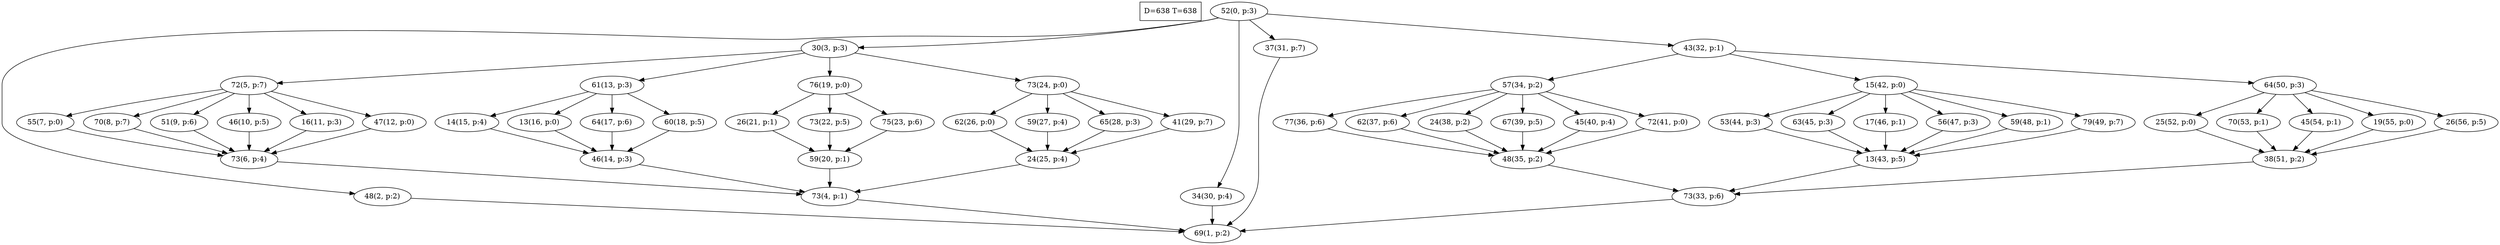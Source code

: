digraph Task {
i [shape=box, label="D=638 T=638"]; 
0 [label="52(0, p:3)"];
1 [label="69(1, p:2)"];
2 [label="48(2, p:2)"];
3 [label="30(3, p:3)"];
4 [label="73(4, p:1)"];
5 [label="72(5, p:7)"];
6 [label="73(6, p:4)"];
7 [label="55(7, p:0)"];
8 [label="70(8, p:7)"];
9 [label="51(9, p:6)"];
10 [label="46(10, p:5)"];
11 [label="16(11, p:3)"];
12 [label="47(12, p:0)"];
13 [label="61(13, p:3)"];
14 [label="46(14, p:3)"];
15 [label="14(15, p:4)"];
16 [label="13(16, p:0)"];
17 [label="64(17, p:6)"];
18 [label="60(18, p:5)"];
19 [label="76(19, p:0)"];
20 [label="59(20, p:1)"];
21 [label="26(21, p:1)"];
22 [label="73(22, p:5)"];
23 [label="75(23, p:6)"];
24 [label="73(24, p:0)"];
25 [label="24(25, p:4)"];
26 [label="62(26, p:0)"];
27 [label="59(27, p:4)"];
28 [label="65(28, p:3)"];
29 [label="41(29, p:7)"];
30 [label="34(30, p:4)"];
31 [label="37(31, p:7)"];
32 [label="43(32, p:1)"];
33 [label="73(33, p:6)"];
34 [label="57(34, p:2)"];
35 [label="48(35, p:2)"];
36 [label="77(36, p:6)"];
37 [label="62(37, p:6)"];
38 [label="24(38, p:2)"];
39 [label="67(39, p:5)"];
40 [label="45(40, p:4)"];
41 [label="72(41, p:0)"];
42 [label="15(42, p:0)"];
43 [label="13(43, p:5)"];
44 [label="53(44, p:3)"];
45 [label="63(45, p:3)"];
46 [label="17(46, p:1)"];
47 [label="56(47, p:3)"];
48 [label="59(48, p:1)"];
49 [label="79(49, p:7)"];
50 [label="64(50, p:3)"];
51 [label="38(51, p:2)"];
52 [label="25(52, p:0)"];
53 [label="70(53, p:1)"];
54 [label="45(54, p:1)"];
55 [label="19(55, p:0)"];
56 [label="26(56, p:5)"];
0 -> 2;
0 -> 3;
0 -> 30;
0 -> 31;
0 -> 32;
2 -> 1;
3 -> 5;
3 -> 13;
3 -> 19;
3 -> 24;
4 -> 1;
5 -> 7;
5 -> 8;
5 -> 9;
5 -> 10;
5 -> 11;
5 -> 12;
6 -> 4;
7 -> 6;
8 -> 6;
9 -> 6;
10 -> 6;
11 -> 6;
12 -> 6;
13 -> 15;
13 -> 16;
13 -> 17;
13 -> 18;
14 -> 4;
15 -> 14;
16 -> 14;
17 -> 14;
18 -> 14;
19 -> 21;
19 -> 22;
19 -> 23;
20 -> 4;
21 -> 20;
22 -> 20;
23 -> 20;
24 -> 26;
24 -> 27;
24 -> 28;
24 -> 29;
25 -> 4;
26 -> 25;
27 -> 25;
28 -> 25;
29 -> 25;
30 -> 1;
31 -> 1;
32 -> 34;
32 -> 42;
32 -> 50;
33 -> 1;
34 -> 36;
34 -> 37;
34 -> 38;
34 -> 39;
34 -> 40;
34 -> 41;
35 -> 33;
36 -> 35;
37 -> 35;
38 -> 35;
39 -> 35;
40 -> 35;
41 -> 35;
42 -> 44;
42 -> 45;
42 -> 46;
42 -> 47;
42 -> 48;
42 -> 49;
43 -> 33;
44 -> 43;
45 -> 43;
46 -> 43;
47 -> 43;
48 -> 43;
49 -> 43;
50 -> 52;
50 -> 53;
50 -> 54;
50 -> 55;
50 -> 56;
51 -> 33;
52 -> 51;
53 -> 51;
54 -> 51;
55 -> 51;
56 -> 51;
}